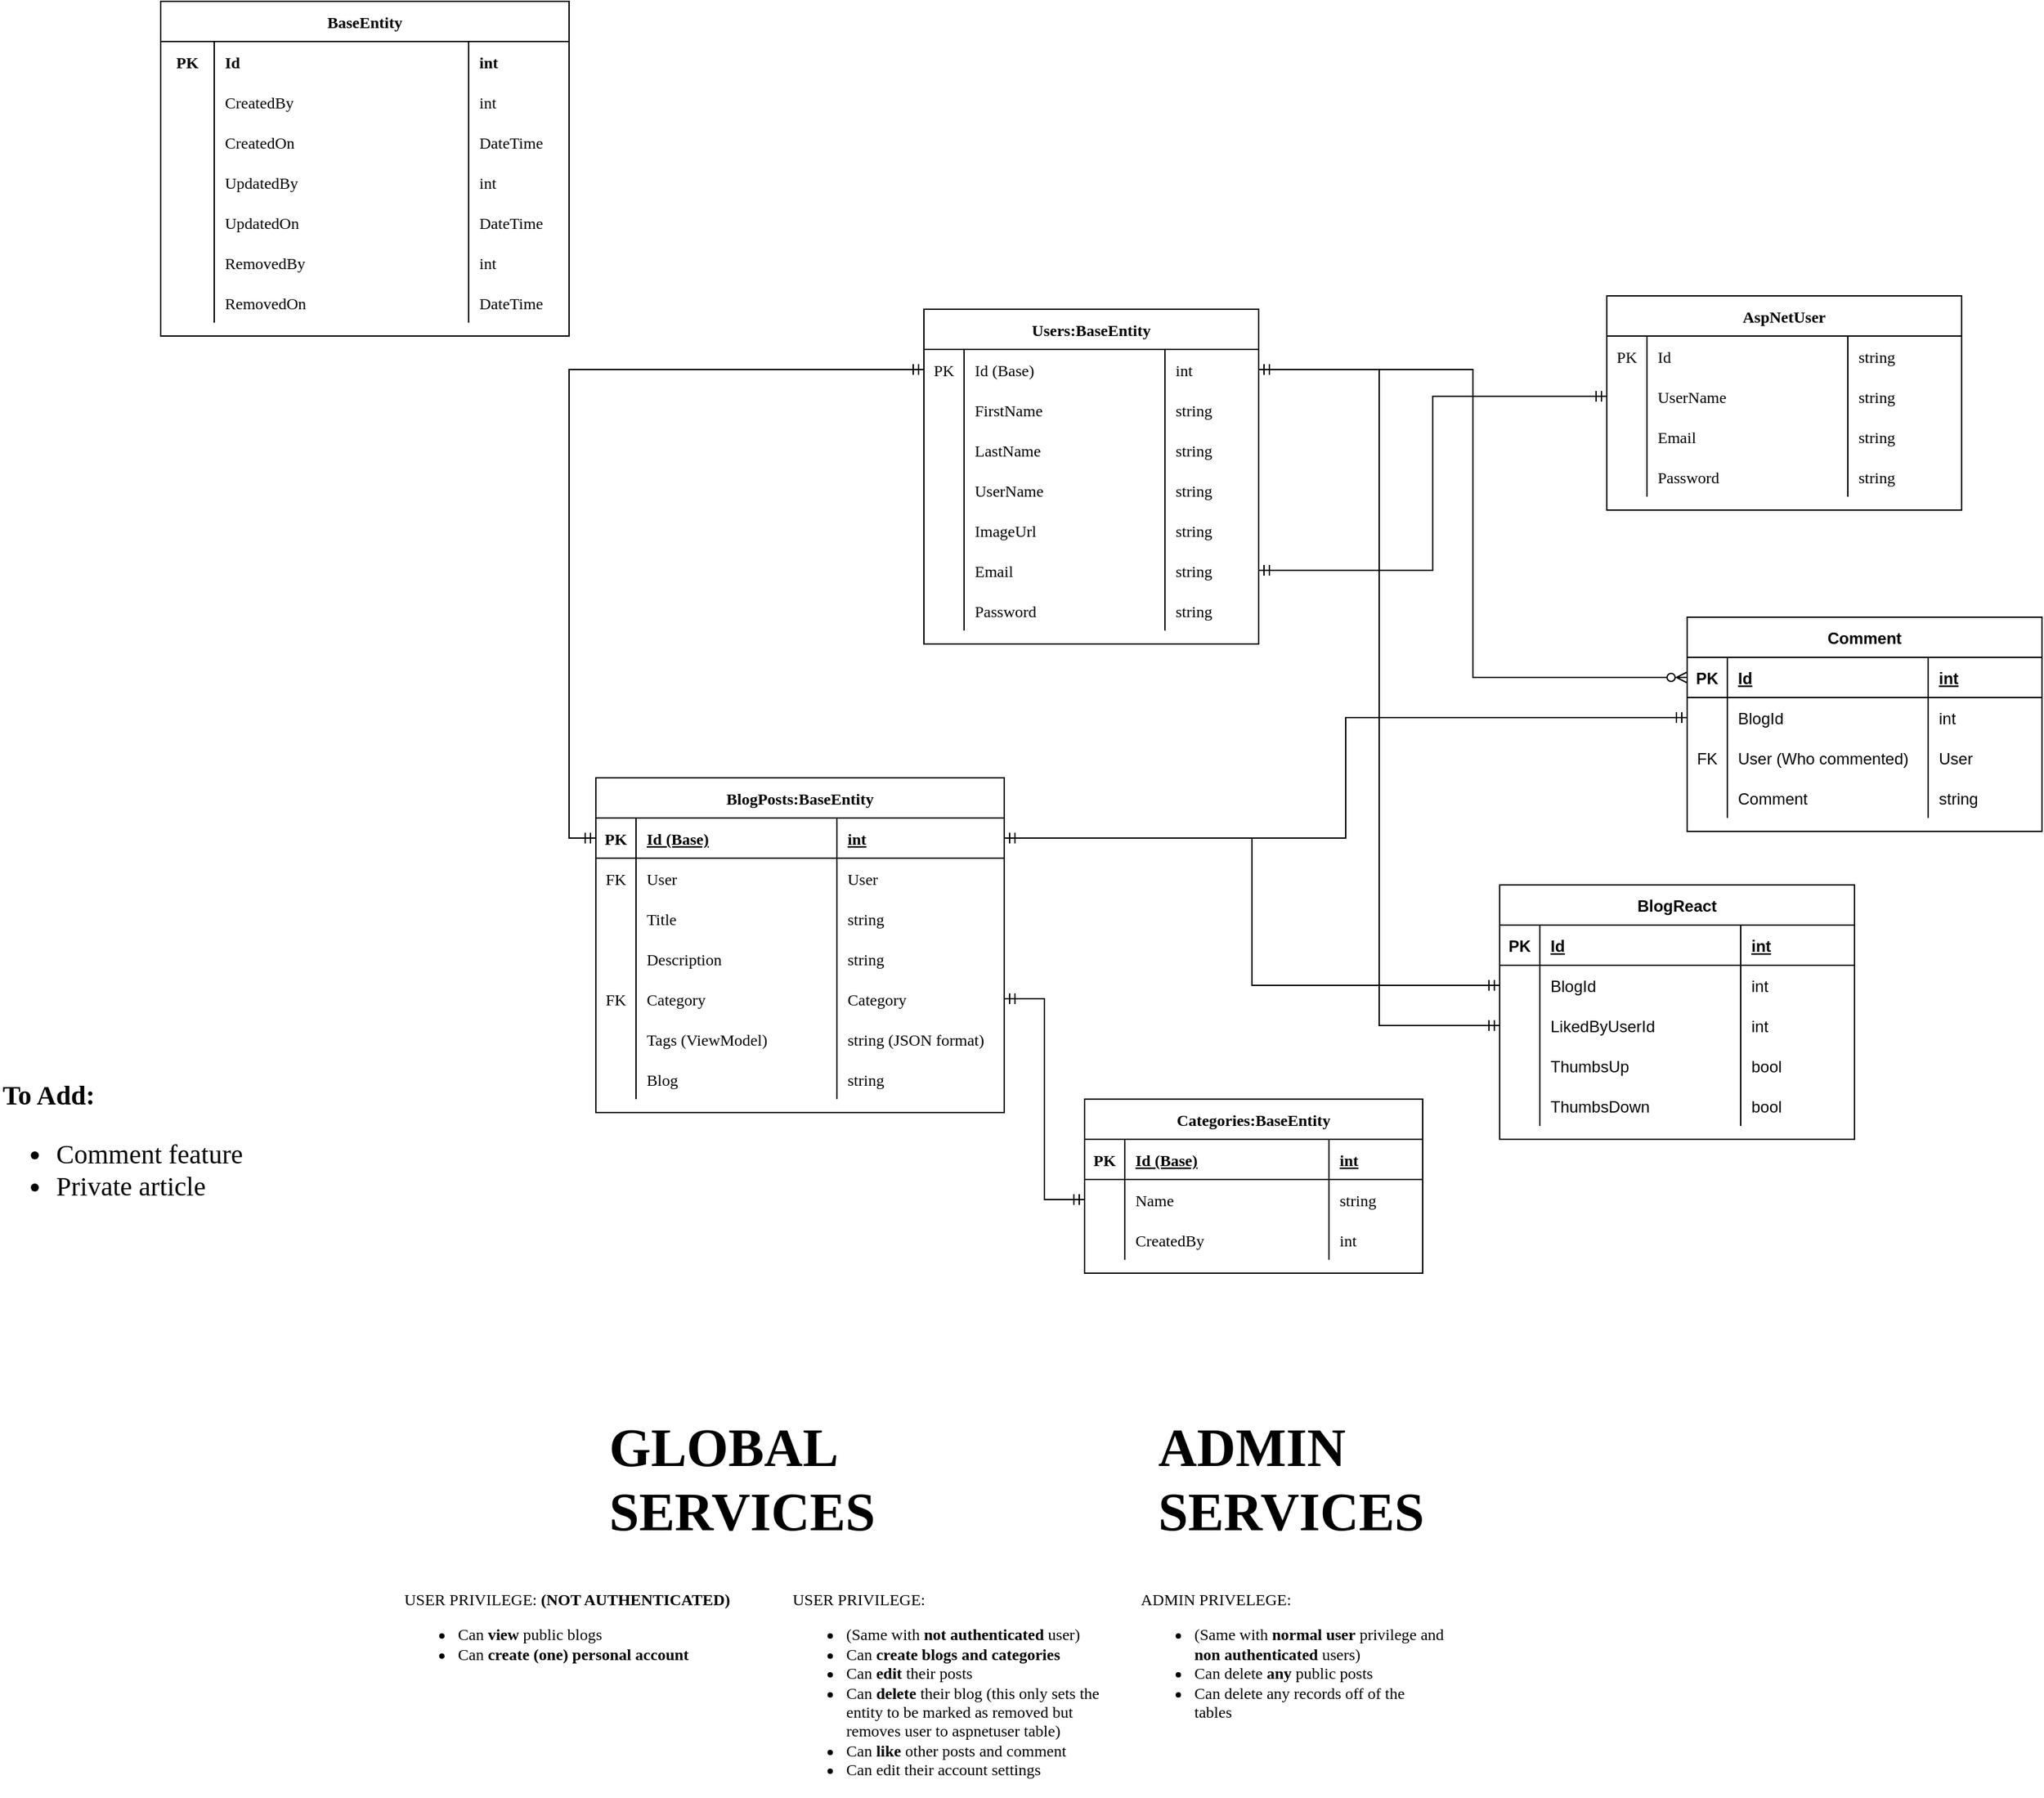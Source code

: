 <mxfile version="20.0.4" type="github">
  <diagram id="rZwCkNjVUARxbwiiMWEz" name="Page-1">
    <mxGraphModel dx="1335" dy="1546" grid="1" gridSize="10" guides="1" tooltips="1" connect="1" arrows="1" fold="1" page="0" pageScale="1" pageWidth="850" pageHeight="1100" math="0" shadow="0">
      <root>
        <mxCell id="0" />
        <mxCell id="1" parent="0" />
        <mxCell id="ridZYwhAapM3hq9KRY01-1" value="BlogPosts:BaseEntity" style="shape=table;startSize=30;container=1;collapsible=1;childLayout=tableLayout;fixedRows=1;rowLines=0;fontStyle=1;align=center;resizeLast=1;fontFamily=Tahoma;" parent="1" vertex="1">
          <mxGeometry x="695" y="-50" width="305" height="250" as="geometry" />
        </mxCell>
        <mxCell id="ridZYwhAapM3hq9KRY01-2" value="" style="shape=tableRow;horizontal=0;startSize=0;swimlaneHead=0;swimlaneBody=0;fillColor=none;collapsible=0;dropTarget=0;points=[[0,0.5],[1,0.5]];portConstraint=eastwest;top=0;left=0;right=0;bottom=1;fontFamily=Tahoma;" parent="ridZYwhAapM3hq9KRY01-1" vertex="1">
          <mxGeometry y="30" width="305" height="30" as="geometry" />
        </mxCell>
        <mxCell id="ridZYwhAapM3hq9KRY01-3" value="PK" style="shape=partialRectangle;connectable=0;fillColor=none;top=0;left=0;bottom=0;right=0;fontStyle=1;overflow=hidden;fontFamily=Tahoma;" parent="ridZYwhAapM3hq9KRY01-2" vertex="1">
          <mxGeometry width="30" height="30" as="geometry">
            <mxRectangle width="30" height="30" as="alternateBounds" />
          </mxGeometry>
        </mxCell>
        <mxCell id="ridZYwhAapM3hq9KRY01-4" value="Id (Base)" style="shape=partialRectangle;connectable=0;fillColor=none;top=0;left=0;bottom=0;right=0;align=left;spacingLeft=6;fontStyle=5;overflow=hidden;fontFamily=Tahoma;" parent="ridZYwhAapM3hq9KRY01-2" vertex="1">
          <mxGeometry x="30" width="150" height="30" as="geometry">
            <mxRectangle width="150" height="30" as="alternateBounds" />
          </mxGeometry>
        </mxCell>
        <mxCell id="ridZYwhAapM3hq9KRY01-27" value="int" style="shape=partialRectangle;connectable=0;fillColor=none;top=0;left=0;bottom=0;right=0;align=left;spacingLeft=6;fontStyle=5;overflow=hidden;fontFamily=Tahoma;" parent="ridZYwhAapM3hq9KRY01-2" vertex="1">
          <mxGeometry x="180" width="125" height="30" as="geometry">
            <mxRectangle width="125" height="30" as="alternateBounds" />
          </mxGeometry>
        </mxCell>
        <mxCell id="eWsemUM-y-DsSTfHlPj5-30" style="shape=tableRow;horizontal=0;startSize=0;swimlaneHead=0;swimlaneBody=0;fillColor=none;collapsible=0;dropTarget=0;points=[[0,0.5],[1,0.5]];portConstraint=eastwest;top=0;left=0;right=0;bottom=0;fontFamily=Tahoma;" parent="ridZYwhAapM3hq9KRY01-1" vertex="1">
          <mxGeometry y="60" width="305" height="30" as="geometry" />
        </mxCell>
        <mxCell id="eWsemUM-y-DsSTfHlPj5-31" value="FK" style="shape=partialRectangle;connectable=0;fillColor=none;top=0;left=0;bottom=0;right=0;editable=1;overflow=hidden;fontFamily=Tahoma;" parent="eWsemUM-y-DsSTfHlPj5-30" vertex="1">
          <mxGeometry width="30" height="30" as="geometry">
            <mxRectangle width="30" height="30" as="alternateBounds" />
          </mxGeometry>
        </mxCell>
        <mxCell id="eWsemUM-y-DsSTfHlPj5-32" value="User" style="shape=partialRectangle;connectable=0;fillColor=none;top=0;left=0;bottom=0;right=0;align=left;spacingLeft=6;overflow=hidden;fontFamily=Tahoma;" parent="eWsemUM-y-DsSTfHlPj5-30" vertex="1">
          <mxGeometry x="30" width="150" height="30" as="geometry">
            <mxRectangle width="150" height="30" as="alternateBounds" />
          </mxGeometry>
        </mxCell>
        <mxCell id="eWsemUM-y-DsSTfHlPj5-33" value="User" style="shape=partialRectangle;connectable=0;fillColor=none;top=0;left=0;bottom=0;right=0;align=left;spacingLeft=6;overflow=hidden;fontFamily=Tahoma;" parent="eWsemUM-y-DsSTfHlPj5-30" vertex="1">
          <mxGeometry x="180" width="125" height="30" as="geometry">
            <mxRectangle width="125" height="30" as="alternateBounds" />
          </mxGeometry>
        </mxCell>
        <mxCell id="ridZYwhAapM3hq9KRY01-5" value="" style="shape=tableRow;horizontal=0;startSize=0;swimlaneHead=0;swimlaneBody=0;fillColor=none;collapsible=0;dropTarget=0;points=[[0,0.5],[1,0.5]];portConstraint=eastwest;top=0;left=0;right=0;bottom=0;fontFamily=Tahoma;" parent="ridZYwhAapM3hq9KRY01-1" vertex="1">
          <mxGeometry y="90" width="305" height="30" as="geometry" />
        </mxCell>
        <mxCell id="ridZYwhAapM3hq9KRY01-6" value="" style="shape=partialRectangle;connectable=0;fillColor=none;top=0;left=0;bottom=0;right=0;editable=1;overflow=hidden;fontFamily=Tahoma;" parent="ridZYwhAapM3hq9KRY01-5" vertex="1">
          <mxGeometry width="30" height="30" as="geometry">
            <mxRectangle width="30" height="30" as="alternateBounds" />
          </mxGeometry>
        </mxCell>
        <mxCell id="ridZYwhAapM3hq9KRY01-7" value="Title" style="shape=partialRectangle;connectable=0;fillColor=none;top=0;left=0;bottom=0;right=0;align=left;spacingLeft=6;overflow=hidden;fontFamily=Tahoma;" parent="ridZYwhAapM3hq9KRY01-5" vertex="1">
          <mxGeometry x="30" width="150" height="30" as="geometry">
            <mxRectangle width="150" height="30" as="alternateBounds" />
          </mxGeometry>
        </mxCell>
        <mxCell id="ridZYwhAapM3hq9KRY01-28" value="string" style="shape=partialRectangle;connectable=0;fillColor=none;top=0;left=0;bottom=0;right=0;align=left;spacingLeft=6;overflow=hidden;fontFamily=Tahoma;" parent="ridZYwhAapM3hq9KRY01-5" vertex="1">
          <mxGeometry x="180" width="125" height="30" as="geometry">
            <mxRectangle width="125" height="30" as="alternateBounds" />
          </mxGeometry>
        </mxCell>
        <mxCell id="AvKfs0yrgIYMPPPJpUeN-42" style="shape=tableRow;horizontal=0;startSize=0;swimlaneHead=0;swimlaneBody=0;fillColor=none;collapsible=0;dropTarget=0;points=[[0,0.5],[1,0.5]];portConstraint=eastwest;top=0;left=0;right=0;bottom=0;fontFamily=Tahoma;" parent="ridZYwhAapM3hq9KRY01-1" vertex="1">
          <mxGeometry y="120" width="305" height="30" as="geometry" />
        </mxCell>
        <mxCell id="AvKfs0yrgIYMPPPJpUeN-43" style="shape=partialRectangle;connectable=0;fillColor=none;top=0;left=0;bottom=0;right=0;editable=1;overflow=hidden;fontFamily=Tahoma;" parent="AvKfs0yrgIYMPPPJpUeN-42" vertex="1">
          <mxGeometry width="30" height="30" as="geometry">
            <mxRectangle width="30" height="30" as="alternateBounds" />
          </mxGeometry>
        </mxCell>
        <mxCell id="AvKfs0yrgIYMPPPJpUeN-44" value="Description" style="shape=partialRectangle;connectable=0;fillColor=none;top=0;left=0;bottom=0;right=0;align=left;spacingLeft=6;overflow=hidden;fontFamily=Tahoma;" parent="AvKfs0yrgIYMPPPJpUeN-42" vertex="1">
          <mxGeometry x="30" width="150" height="30" as="geometry">
            <mxRectangle width="150" height="30" as="alternateBounds" />
          </mxGeometry>
        </mxCell>
        <mxCell id="AvKfs0yrgIYMPPPJpUeN-45" value="string" style="shape=partialRectangle;connectable=0;fillColor=none;top=0;left=0;bottom=0;right=0;align=left;spacingLeft=6;overflow=hidden;fontFamily=Tahoma;" parent="AvKfs0yrgIYMPPPJpUeN-42" vertex="1">
          <mxGeometry x="180" width="125" height="30" as="geometry">
            <mxRectangle width="125" height="30" as="alternateBounds" />
          </mxGeometry>
        </mxCell>
        <mxCell id="ridZYwhAapM3hq9KRY01-8" value="" style="shape=tableRow;horizontal=0;startSize=0;swimlaneHead=0;swimlaneBody=0;fillColor=none;collapsible=0;dropTarget=0;points=[[0,0.5],[1,0.5]];portConstraint=eastwest;top=0;left=0;right=0;bottom=0;fontFamily=Tahoma;" parent="ridZYwhAapM3hq9KRY01-1" vertex="1">
          <mxGeometry y="150" width="305" height="30" as="geometry" />
        </mxCell>
        <mxCell id="ridZYwhAapM3hq9KRY01-9" value="FK" style="shape=partialRectangle;connectable=0;fillColor=none;top=0;left=0;bottom=0;right=0;editable=1;overflow=hidden;fontFamily=Tahoma;" parent="ridZYwhAapM3hq9KRY01-8" vertex="1">
          <mxGeometry width="30" height="30" as="geometry">
            <mxRectangle width="30" height="30" as="alternateBounds" />
          </mxGeometry>
        </mxCell>
        <mxCell id="ridZYwhAapM3hq9KRY01-10" value="Category" style="shape=partialRectangle;connectable=0;fillColor=none;top=0;left=0;bottom=0;right=0;align=left;spacingLeft=6;overflow=hidden;fontFamily=Tahoma;" parent="ridZYwhAapM3hq9KRY01-8" vertex="1">
          <mxGeometry x="30" width="150" height="30" as="geometry">
            <mxRectangle width="150" height="30" as="alternateBounds" />
          </mxGeometry>
        </mxCell>
        <mxCell id="ridZYwhAapM3hq9KRY01-29" value="Category" style="shape=partialRectangle;connectable=0;fillColor=none;top=0;left=0;bottom=0;right=0;align=left;spacingLeft=6;overflow=hidden;fontFamily=Tahoma;" parent="ridZYwhAapM3hq9KRY01-8" vertex="1">
          <mxGeometry x="180" width="125" height="30" as="geometry">
            <mxRectangle width="125" height="30" as="alternateBounds" />
          </mxGeometry>
        </mxCell>
        <mxCell id="ridZYwhAapM3hq9KRY01-11" value="" style="shape=tableRow;horizontal=0;startSize=0;swimlaneHead=0;swimlaneBody=0;fillColor=none;collapsible=0;dropTarget=0;points=[[0,0.5],[1,0.5]];portConstraint=eastwest;top=0;left=0;right=0;bottom=0;fontFamily=Tahoma;" parent="ridZYwhAapM3hq9KRY01-1" vertex="1">
          <mxGeometry y="180" width="305" height="30" as="geometry" />
        </mxCell>
        <mxCell id="ridZYwhAapM3hq9KRY01-12" value="" style="shape=partialRectangle;connectable=0;fillColor=none;top=0;left=0;bottom=0;right=0;editable=1;overflow=hidden;fontFamily=Tahoma;" parent="ridZYwhAapM3hq9KRY01-11" vertex="1">
          <mxGeometry width="30" height="30" as="geometry">
            <mxRectangle width="30" height="30" as="alternateBounds" />
          </mxGeometry>
        </mxCell>
        <mxCell id="ridZYwhAapM3hq9KRY01-13" value="Tags (ViewModel)" style="shape=partialRectangle;connectable=0;fillColor=none;top=0;left=0;bottom=0;right=0;align=left;spacingLeft=6;overflow=hidden;fontFamily=Tahoma;" parent="ridZYwhAapM3hq9KRY01-11" vertex="1">
          <mxGeometry x="30" width="150" height="30" as="geometry">
            <mxRectangle width="150" height="30" as="alternateBounds" />
          </mxGeometry>
        </mxCell>
        <mxCell id="ridZYwhAapM3hq9KRY01-30" value="string (JSON format)" style="shape=partialRectangle;connectable=0;fillColor=none;top=0;left=0;bottom=0;right=0;align=left;spacingLeft=6;overflow=hidden;fontFamily=Tahoma;" parent="ridZYwhAapM3hq9KRY01-11" vertex="1">
          <mxGeometry x="180" width="125" height="30" as="geometry">
            <mxRectangle width="125" height="30" as="alternateBounds" />
          </mxGeometry>
        </mxCell>
        <mxCell id="eWsemUM-y-DsSTfHlPj5-129" style="shape=tableRow;horizontal=0;startSize=0;swimlaneHead=0;swimlaneBody=0;fillColor=none;collapsible=0;dropTarget=0;points=[[0,0.5],[1,0.5]];portConstraint=eastwest;top=0;left=0;right=0;bottom=0;fontFamily=Tahoma;" parent="ridZYwhAapM3hq9KRY01-1" vertex="1">
          <mxGeometry y="210" width="305" height="30" as="geometry" />
        </mxCell>
        <mxCell id="eWsemUM-y-DsSTfHlPj5-130" style="shape=partialRectangle;connectable=0;fillColor=none;top=0;left=0;bottom=0;right=0;editable=1;overflow=hidden;fontFamily=Tahoma;" parent="eWsemUM-y-DsSTfHlPj5-129" vertex="1">
          <mxGeometry width="30" height="30" as="geometry">
            <mxRectangle width="30" height="30" as="alternateBounds" />
          </mxGeometry>
        </mxCell>
        <mxCell id="eWsemUM-y-DsSTfHlPj5-131" value="Blog" style="shape=partialRectangle;connectable=0;fillColor=none;top=0;left=0;bottom=0;right=0;align=left;spacingLeft=6;overflow=hidden;fontFamily=Tahoma;" parent="eWsemUM-y-DsSTfHlPj5-129" vertex="1">
          <mxGeometry x="30" width="150" height="30" as="geometry">
            <mxRectangle width="150" height="30" as="alternateBounds" />
          </mxGeometry>
        </mxCell>
        <mxCell id="eWsemUM-y-DsSTfHlPj5-132" value="string" style="shape=partialRectangle;connectable=0;fillColor=none;top=0;left=0;bottom=0;right=0;align=left;spacingLeft=6;overflow=hidden;fontFamily=Tahoma;" parent="eWsemUM-y-DsSTfHlPj5-129" vertex="1">
          <mxGeometry x="180" width="125" height="30" as="geometry">
            <mxRectangle width="125" height="30" as="alternateBounds" />
          </mxGeometry>
        </mxCell>
        <mxCell id="ridZYwhAapM3hq9KRY01-14" value="Users:BaseEntity" style="shape=table;startSize=30;container=1;collapsible=1;childLayout=tableLayout;fixedRows=1;rowLines=0;fontStyle=1;align=center;resizeLast=1;fontFamily=Tahoma;" parent="1" vertex="1">
          <mxGeometry x="940" y="-400" width="250" height="250" as="geometry" />
        </mxCell>
        <mxCell id="eWsemUM-y-DsSTfHlPj5-27" style="shape=tableRow;horizontal=0;startSize=0;swimlaneHead=0;swimlaneBody=0;fillColor=none;collapsible=0;dropTarget=0;points=[[0,0.5],[1,0.5]];portConstraint=eastwest;top=0;left=0;right=0;bottom=0;fontFamily=Tahoma;" parent="ridZYwhAapM3hq9KRY01-14" vertex="1">
          <mxGeometry y="30" width="250" height="30" as="geometry" />
        </mxCell>
        <mxCell id="eWsemUM-y-DsSTfHlPj5-28" value="PK" style="shape=partialRectangle;connectable=0;fillColor=none;top=0;left=0;bottom=0;right=0;editable=1;overflow=hidden;fontFamily=Tahoma;" parent="eWsemUM-y-DsSTfHlPj5-27" vertex="1">
          <mxGeometry width="30" height="30" as="geometry">
            <mxRectangle width="30" height="30" as="alternateBounds" />
          </mxGeometry>
        </mxCell>
        <mxCell id="eWsemUM-y-DsSTfHlPj5-29" value="Id (Base)" style="shape=partialRectangle;connectable=0;fillColor=none;top=0;left=0;bottom=0;right=0;align=left;spacingLeft=6;overflow=hidden;fontFamily=Tahoma;shadow=0;" parent="eWsemUM-y-DsSTfHlPj5-27" vertex="1">
          <mxGeometry x="30" width="150" height="30" as="geometry">
            <mxRectangle width="150" height="30" as="alternateBounds" />
          </mxGeometry>
        </mxCell>
        <mxCell id="jtkVeyvdoe5RM_UpNA_y-11" value="int" style="shape=partialRectangle;connectable=0;fillColor=none;top=0;left=0;bottom=0;right=0;align=left;spacingLeft=6;overflow=hidden;fontFamily=Tahoma;shadow=0;" parent="eWsemUM-y-DsSTfHlPj5-27" vertex="1">
          <mxGeometry x="180" width="70" height="30" as="geometry">
            <mxRectangle width="70" height="30" as="alternateBounds" />
          </mxGeometry>
        </mxCell>
        <mxCell id="ridZYwhAapM3hq9KRY01-18" value="" style="shape=tableRow;horizontal=0;startSize=0;swimlaneHead=0;swimlaneBody=0;fillColor=none;collapsible=0;dropTarget=0;points=[[0,0.5],[1,0.5]];portConstraint=eastwest;top=0;left=0;right=0;bottom=0;fontFamily=Tahoma;" parent="ridZYwhAapM3hq9KRY01-14" vertex="1">
          <mxGeometry y="60" width="250" height="30" as="geometry" />
        </mxCell>
        <mxCell id="ridZYwhAapM3hq9KRY01-19" value="" style="shape=partialRectangle;connectable=0;fillColor=none;top=0;left=0;bottom=0;right=0;editable=1;overflow=hidden;fontFamily=Tahoma;" parent="ridZYwhAapM3hq9KRY01-18" vertex="1">
          <mxGeometry width="30" height="30" as="geometry">
            <mxRectangle width="30" height="30" as="alternateBounds" />
          </mxGeometry>
        </mxCell>
        <mxCell id="ridZYwhAapM3hq9KRY01-20" value="FirstName" style="shape=partialRectangle;connectable=0;fillColor=none;top=0;left=0;bottom=0;right=0;align=left;spacingLeft=6;overflow=hidden;fontFamily=Tahoma;" parent="ridZYwhAapM3hq9KRY01-18" vertex="1">
          <mxGeometry x="30" width="150" height="30" as="geometry">
            <mxRectangle width="150" height="30" as="alternateBounds" />
          </mxGeometry>
        </mxCell>
        <mxCell id="jtkVeyvdoe5RM_UpNA_y-12" value="string" style="shape=partialRectangle;connectable=0;fillColor=none;top=0;left=0;bottom=0;right=0;align=left;spacingLeft=6;overflow=hidden;fontFamily=Tahoma;" parent="ridZYwhAapM3hq9KRY01-18" vertex="1">
          <mxGeometry x="180" width="70" height="30" as="geometry">
            <mxRectangle width="70" height="30" as="alternateBounds" />
          </mxGeometry>
        </mxCell>
        <mxCell id="ridZYwhAapM3hq9KRY01-21" value="" style="shape=tableRow;horizontal=0;startSize=0;swimlaneHead=0;swimlaneBody=0;fillColor=none;collapsible=0;dropTarget=0;points=[[0,0.5],[1,0.5]];portConstraint=eastwest;top=0;left=0;right=0;bottom=0;fontFamily=Tahoma;" parent="ridZYwhAapM3hq9KRY01-14" vertex="1">
          <mxGeometry y="90" width="250" height="30" as="geometry" />
        </mxCell>
        <mxCell id="ridZYwhAapM3hq9KRY01-22" value="" style="shape=partialRectangle;connectable=0;fillColor=none;top=0;left=0;bottom=0;right=0;editable=1;overflow=hidden;fontFamily=Tahoma;" parent="ridZYwhAapM3hq9KRY01-21" vertex="1">
          <mxGeometry width="30" height="30" as="geometry">
            <mxRectangle width="30" height="30" as="alternateBounds" />
          </mxGeometry>
        </mxCell>
        <mxCell id="ridZYwhAapM3hq9KRY01-23" value="LastName" style="shape=partialRectangle;connectable=0;fillColor=none;top=0;left=0;bottom=0;right=0;align=left;spacingLeft=6;overflow=hidden;fontFamily=Tahoma;" parent="ridZYwhAapM3hq9KRY01-21" vertex="1">
          <mxGeometry x="30" width="150" height="30" as="geometry">
            <mxRectangle width="150" height="30" as="alternateBounds" />
          </mxGeometry>
        </mxCell>
        <mxCell id="jtkVeyvdoe5RM_UpNA_y-13" value="string" style="shape=partialRectangle;connectable=0;fillColor=none;top=0;left=0;bottom=0;right=0;align=left;spacingLeft=6;overflow=hidden;fontFamily=Tahoma;" parent="ridZYwhAapM3hq9KRY01-21" vertex="1">
          <mxGeometry x="180" width="70" height="30" as="geometry">
            <mxRectangle width="70" height="30" as="alternateBounds" />
          </mxGeometry>
        </mxCell>
        <mxCell id="ridZYwhAapM3hq9KRY01-24" value="" style="shape=tableRow;horizontal=0;startSize=0;swimlaneHead=0;swimlaneBody=0;fillColor=none;collapsible=0;dropTarget=0;points=[[0,0.5],[1,0.5]];portConstraint=eastwest;top=0;left=0;right=0;bottom=0;fontFamily=Tahoma;" parent="ridZYwhAapM3hq9KRY01-14" vertex="1">
          <mxGeometry y="120" width="250" height="30" as="geometry" />
        </mxCell>
        <mxCell id="ridZYwhAapM3hq9KRY01-25" value="" style="shape=partialRectangle;connectable=0;fillColor=none;top=0;left=0;bottom=0;right=0;editable=1;overflow=hidden;fontFamily=Tahoma;" parent="ridZYwhAapM3hq9KRY01-24" vertex="1">
          <mxGeometry width="30" height="30" as="geometry">
            <mxRectangle width="30" height="30" as="alternateBounds" />
          </mxGeometry>
        </mxCell>
        <mxCell id="ridZYwhAapM3hq9KRY01-26" value="UserName" style="shape=partialRectangle;connectable=0;fillColor=none;top=0;left=0;bottom=0;right=0;align=left;spacingLeft=6;overflow=hidden;fontFamily=Tahoma;" parent="ridZYwhAapM3hq9KRY01-24" vertex="1">
          <mxGeometry x="30" width="150" height="30" as="geometry">
            <mxRectangle width="150" height="30" as="alternateBounds" />
          </mxGeometry>
        </mxCell>
        <mxCell id="jtkVeyvdoe5RM_UpNA_y-14" value="string" style="shape=partialRectangle;connectable=0;fillColor=none;top=0;left=0;bottom=0;right=0;align=left;spacingLeft=6;overflow=hidden;fontFamily=Tahoma;" parent="ridZYwhAapM3hq9KRY01-24" vertex="1">
          <mxGeometry x="180" width="70" height="30" as="geometry">
            <mxRectangle width="70" height="30" as="alternateBounds" />
          </mxGeometry>
        </mxCell>
        <mxCell id="eWsemUM-y-DsSTfHlPj5-24" style="shape=tableRow;horizontal=0;startSize=0;swimlaneHead=0;swimlaneBody=0;fillColor=none;collapsible=0;dropTarget=0;points=[[0,0.5],[1,0.5]];portConstraint=eastwest;top=0;left=0;right=0;bottom=0;fontFamily=Tahoma;" parent="ridZYwhAapM3hq9KRY01-14" vertex="1">
          <mxGeometry y="150" width="250" height="30" as="geometry" />
        </mxCell>
        <mxCell id="eWsemUM-y-DsSTfHlPj5-25" style="shape=partialRectangle;connectable=0;fillColor=none;top=0;left=0;bottom=0;right=0;editable=1;overflow=hidden;fontFamily=Tahoma;" parent="eWsemUM-y-DsSTfHlPj5-24" vertex="1">
          <mxGeometry width="30" height="30" as="geometry">
            <mxRectangle width="30" height="30" as="alternateBounds" />
          </mxGeometry>
        </mxCell>
        <mxCell id="eWsemUM-y-DsSTfHlPj5-26" value="ImageUrl" style="shape=partialRectangle;connectable=0;fillColor=none;top=0;left=0;bottom=0;right=0;align=left;spacingLeft=6;overflow=hidden;fontFamily=Tahoma;" parent="eWsemUM-y-DsSTfHlPj5-24" vertex="1">
          <mxGeometry x="30" width="150" height="30" as="geometry">
            <mxRectangle width="150" height="30" as="alternateBounds" />
          </mxGeometry>
        </mxCell>
        <mxCell id="jtkVeyvdoe5RM_UpNA_y-15" value="string" style="shape=partialRectangle;connectable=0;fillColor=none;top=0;left=0;bottom=0;right=0;align=left;spacingLeft=6;overflow=hidden;fontFamily=Tahoma;" parent="eWsemUM-y-DsSTfHlPj5-24" vertex="1">
          <mxGeometry x="180" width="70" height="30" as="geometry">
            <mxRectangle width="70" height="30" as="alternateBounds" />
          </mxGeometry>
        </mxCell>
        <mxCell id="ridZYwhAapM3hq9KRY01-48" style="shape=tableRow;horizontal=0;startSize=0;swimlaneHead=0;swimlaneBody=0;fillColor=none;collapsible=0;dropTarget=0;points=[[0,0.5],[1,0.5]];portConstraint=eastwest;top=0;left=0;right=0;bottom=0;fontFamily=Tahoma;" parent="ridZYwhAapM3hq9KRY01-14" vertex="1">
          <mxGeometry y="180" width="250" height="30" as="geometry" />
        </mxCell>
        <mxCell id="ridZYwhAapM3hq9KRY01-49" style="shape=partialRectangle;connectable=0;fillColor=none;top=0;left=0;bottom=0;right=0;editable=1;overflow=hidden;fontFamily=Tahoma;" parent="ridZYwhAapM3hq9KRY01-48" vertex="1">
          <mxGeometry width="30" height="30" as="geometry">
            <mxRectangle width="30" height="30" as="alternateBounds" />
          </mxGeometry>
        </mxCell>
        <mxCell id="ridZYwhAapM3hq9KRY01-50" value="Email" style="shape=partialRectangle;connectable=0;fillColor=none;top=0;left=0;bottom=0;right=0;align=left;spacingLeft=6;overflow=hidden;fontFamily=Tahoma;" parent="ridZYwhAapM3hq9KRY01-48" vertex="1">
          <mxGeometry x="30" width="150" height="30" as="geometry">
            <mxRectangle width="150" height="30" as="alternateBounds" />
          </mxGeometry>
        </mxCell>
        <mxCell id="jtkVeyvdoe5RM_UpNA_y-16" value="string" style="shape=partialRectangle;connectable=0;fillColor=none;top=0;left=0;bottom=0;right=0;align=left;spacingLeft=6;overflow=hidden;fontFamily=Tahoma;" parent="ridZYwhAapM3hq9KRY01-48" vertex="1">
          <mxGeometry x="180" width="70" height="30" as="geometry">
            <mxRectangle width="70" height="30" as="alternateBounds" />
          </mxGeometry>
        </mxCell>
        <mxCell id="ridZYwhAapM3hq9KRY01-45" style="shape=tableRow;horizontal=0;startSize=0;swimlaneHead=0;swimlaneBody=0;fillColor=none;collapsible=0;dropTarget=0;points=[[0,0.5],[1,0.5]];portConstraint=eastwest;top=0;left=0;right=0;bottom=0;fontFamily=Tahoma;" parent="ridZYwhAapM3hq9KRY01-14" vertex="1">
          <mxGeometry y="210" width="250" height="30" as="geometry" />
        </mxCell>
        <mxCell id="ridZYwhAapM3hq9KRY01-46" style="shape=partialRectangle;connectable=0;fillColor=none;top=0;left=0;bottom=0;right=0;editable=1;overflow=hidden;fontFamily=Tahoma;" parent="ridZYwhAapM3hq9KRY01-45" vertex="1">
          <mxGeometry width="30" height="30" as="geometry">
            <mxRectangle width="30" height="30" as="alternateBounds" />
          </mxGeometry>
        </mxCell>
        <mxCell id="ridZYwhAapM3hq9KRY01-47" value="Password" style="shape=partialRectangle;connectable=0;fillColor=none;top=0;left=0;bottom=0;right=0;align=left;spacingLeft=6;overflow=hidden;fontFamily=Tahoma;" parent="ridZYwhAapM3hq9KRY01-45" vertex="1">
          <mxGeometry x="30" width="150" height="30" as="geometry">
            <mxRectangle width="150" height="30" as="alternateBounds" />
          </mxGeometry>
        </mxCell>
        <mxCell id="jtkVeyvdoe5RM_UpNA_y-17" value="string" style="shape=partialRectangle;connectable=0;fillColor=none;top=0;left=0;bottom=0;right=0;align=left;spacingLeft=6;overflow=hidden;fontFamily=Tahoma;" parent="ridZYwhAapM3hq9KRY01-45" vertex="1">
          <mxGeometry x="180" width="70" height="30" as="geometry">
            <mxRectangle width="70" height="30" as="alternateBounds" />
          </mxGeometry>
        </mxCell>
        <mxCell id="ridZYwhAapM3hq9KRY01-31" value="Categories:BaseEntity" style="shape=table;startSize=30;container=1;collapsible=1;childLayout=tableLayout;fixedRows=1;rowLines=0;fontStyle=1;align=center;resizeLast=1;fontFamily=Tahoma;" parent="1" vertex="1">
          <mxGeometry x="1060" y="190" width="252.5" height="130" as="geometry" />
        </mxCell>
        <mxCell id="ridZYwhAapM3hq9KRY01-32" value="" style="shape=tableRow;horizontal=0;startSize=0;swimlaneHead=0;swimlaneBody=0;fillColor=none;collapsible=0;dropTarget=0;points=[[0,0.5],[1,0.5]];portConstraint=eastwest;top=0;left=0;right=0;bottom=1;fontFamily=Tahoma;" parent="ridZYwhAapM3hq9KRY01-31" vertex="1">
          <mxGeometry y="30" width="252.5" height="30" as="geometry" />
        </mxCell>
        <mxCell id="ridZYwhAapM3hq9KRY01-33" value="PK" style="shape=partialRectangle;connectable=0;fillColor=none;top=0;left=0;bottom=0;right=0;fontStyle=1;overflow=hidden;fontFamily=Tahoma;" parent="ridZYwhAapM3hq9KRY01-32" vertex="1">
          <mxGeometry width="30" height="30" as="geometry">
            <mxRectangle width="30" height="30" as="alternateBounds" />
          </mxGeometry>
        </mxCell>
        <mxCell id="ridZYwhAapM3hq9KRY01-34" value="Id (Base)" style="shape=partialRectangle;connectable=0;fillColor=none;top=0;left=0;bottom=0;right=0;align=left;spacingLeft=6;fontStyle=5;overflow=hidden;fontFamily=Tahoma;" parent="ridZYwhAapM3hq9KRY01-32" vertex="1">
          <mxGeometry x="30" width="152.5" height="30" as="geometry">
            <mxRectangle width="152.5" height="30" as="alternateBounds" />
          </mxGeometry>
        </mxCell>
        <mxCell id="jtkVeyvdoe5RM_UpNA_y-7" value="int" style="shape=partialRectangle;connectable=0;fillColor=none;top=0;left=0;bottom=0;right=0;align=left;spacingLeft=6;fontStyle=5;overflow=hidden;fontFamily=Tahoma;" parent="ridZYwhAapM3hq9KRY01-32" vertex="1">
          <mxGeometry x="182.5" width="70" height="30" as="geometry">
            <mxRectangle width="70" height="30" as="alternateBounds" />
          </mxGeometry>
        </mxCell>
        <mxCell id="ridZYwhAapM3hq9KRY01-35" value="" style="shape=tableRow;horizontal=0;startSize=0;swimlaneHead=0;swimlaneBody=0;fillColor=none;collapsible=0;dropTarget=0;points=[[0,0.5],[1,0.5]];portConstraint=eastwest;top=0;left=0;right=0;bottom=0;fontFamily=Tahoma;" parent="ridZYwhAapM3hq9KRY01-31" vertex="1">
          <mxGeometry y="60" width="252.5" height="30" as="geometry" />
        </mxCell>
        <mxCell id="ridZYwhAapM3hq9KRY01-36" value="" style="shape=partialRectangle;connectable=0;fillColor=none;top=0;left=0;bottom=0;right=0;editable=1;overflow=hidden;fontFamily=Tahoma;" parent="ridZYwhAapM3hq9KRY01-35" vertex="1">
          <mxGeometry width="30" height="30" as="geometry">
            <mxRectangle width="30" height="30" as="alternateBounds" />
          </mxGeometry>
        </mxCell>
        <mxCell id="ridZYwhAapM3hq9KRY01-37" value="Name" style="shape=partialRectangle;connectable=0;fillColor=none;top=0;left=0;bottom=0;right=0;align=left;spacingLeft=6;overflow=hidden;fontFamily=Tahoma;" parent="ridZYwhAapM3hq9KRY01-35" vertex="1">
          <mxGeometry x="30" width="152.5" height="30" as="geometry">
            <mxRectangle width="152.5" height="30" as="alternateBounds" />
          </mxGeometry>
        </mxCell>
        <mxCell id="jtkVeyvdoe5RM_UpNA_y-8" value="string" style="shape=partialRectangle;connectable=0;fillColor=none;top=0;left=0;bottom=0;right=0;align=left;spacingLeft=6;overflow=hidden;fontFamily=Tahoma;" parent="ridZYwhAapM3hq9KRY01-35" vertex="1">
          <mxGeometry x="182.5" width="70" height="30" as="geometry">
            <mxRectangle width="70" height="30" as="alternateBounds" />
          </mxGeometry>
        </mxCell>
        <mxCell id="jtkVeyvdoe5RM_UpNA_y-4" style="shape=tableRow;horizontal=0;startSize=0;swimlaneHead=0;swimlaneBody=0;fillColor=none;collapsible=0;dropTarget=0;points=[[0,0.5],[1,0.5]];portConstraint=eastwest;top=0;left=0;right=0;bottom=0;fontFamily=Tahoma;" parent="ridZYwhAapM3hq9KRY01-31" vertex="1">
          <mxGeometry y="90" width="252.5" height="30" as="geometry" />
        </mxCell>
        <mxCell id="jtkVeyvdoe5RM_UpNA_y-5" style="shape=partialRectangle;connectable=0;fillColor=none;top=0;left=0;bottom=0;right=0;editable=1;overflow=hidden;fontFamily=Tahoma;" parent="jtkVeyvdoe5RM_UpNA_y-4" vertex="1">
          <mxGeometry width="30" height="30" as="geometry">
            <mxRectangle width="30" height="30" as="alternateBounds" />
          </mxGeometry>
        </mxCell>
        <mxCell id="jtkVeyvdoe5RM_UpNA_y-6" value="CreatedBy" style="shape=partialRectangle;connectable=0;fillColor=none;top=0;left=0;bottom=0;right=0;align=left;spacingLeft=6;overflow=hidden;fontFamily=Tahoma;" parent="jtkVeyvdoe5RM_UpNA_y-4" vertex="1">
          <mxGeometry x="30" width="152.5" height="30" as="geometry">
            <mxRectangle width="152.5" height="30" as="alternateBounds" />
          </mxGeometry>
        </mxCell>
        <mxCell id="jtkVeyvdoe5RM_UpNA_y-9" value="int" style="shape=partialRectangle;connectable=0;fillColor=none;top=0;left=0;bottom=0;right=0;align=left;spacingLeft=6;overflow=hidden;fontFamily=Tahoma;" parent="jtkVeyvdoe5RM_UpNA_y-4" vertex="1">
          <mxGeometry x="182.5" width="70" height="30" as="geometry">
            <mxRectangle width="70" height="30" as="alternateBounds" />
          </mxGeometry>
        </mxCell>
        <mxCell id="ridZYwhAapM3hq9KRY01-67" value="BaseEntity" style="shape=table;startSize=30;container=1;collapsible=1;childLayout=tableLayout;fixedRows=1;rowLines=0;fontStyle=1;align=center;resizeLast=1;fontFamily=Tahoma;" parent="1" vertex="1">
          <mxGeometry x="370" y="-630" width="305" height="250" as="geometry" />
        </mxCell>
        <mxCell id="ridZYwhAapM3hq9KRY01-83" style="shape=tableRow;horizontal=0;startSize=0;swimlaneHead=0;swimlaneBody=0;fillColor=none;collapsible=0;dropTarget=0;points=[[0,0.5],[1,0.5]];portConstraint=eastwest;top=0;left=0;right=0;bottom=0;fontFamily=Tahoma;" parent="ridZYwhAapM3hq9KRY01-67" vertex="1">
          <mxGeometry y="30" width="305" height="30" as="geometry" />
        </mxCell>
        <mxCell id="ridZYwhAapM3hq9KRY01-84" value="PK" style="shape=partialRectangle;connectable=0;fillColor=none;top=0;left=0;bottom=0;right=0;editable=1;overflow=hidden;labelBorderColor=none;shadow=0;fontStyle=1;fontFamily=Tahoma;" parent="ridZYwhAapM3hq9KRY01-83" vertex="1">
          <mxGeometry width="40" height="30" as="geometry">
            <mxRectangle width="40" height="30" as="alternateBounds" />
          </mxGeometry>
        </mxCell>
        <mxCell id="ridZYwhAapM3hq9KRY01-85" value="Id" style="shape=partialRectangle;connectable=0;fillColor=none;top=0;left=0;bottom=0;right=0;align=left;spacingLeft=6;overflow=hidden;labelBorderColor=none;shadow=0;fontStyle=1;fontFamily=Tahoma;" parent="ridZYwhAapM3hq9KRY01-83" vertex="1">
          <mxGeometry x="40" width="190" height="30" as="geometry">
            <mxRectangle width="190" height="30" as="alternateBounds" />
          </mxGeometry>
        </mxCell>
        <mxCell id="ridZYwhAapM3hq9KRY01-86" value="int" style="shape=partialRectangle;connectable=0;fillColor=none;top=0;left=0;bottom=0;right=0;align=left;spacingLeft=6;overflow=hidden;labelBorderColor=none;shadow=0;fontStyle=1;fontFamily=Tahoma;" parent="ridZYwhAapM3hq9KRY01-83" vertex="1">
          <mxGeometry x="230" width="75" height="30" as="geometry">
            <mxRectangle width="75" height="30" as="alternateBounds" />
          </mxGeometry>
        </mxCell>
        <mxCell id="ridZYwhAapM3hq9KRY01-68" value="" style="shape=tableRow;horizontal=0;startSize=0;swimlaneHead=0;swimlaneBody=0;fillColor=none;collapsible=0;dropTarget=0;points=[[0,0.5],[1,0.5]];portConstraint=eastwest;top=0;left=0;right=0;bottom=0;fontFamily=Tahoma;" parent="ridZYwhAapM3hq9KRY01-67" vertex="1">
          <mxGeometry y="60" width="305" height="30" as="geometry" />
        </mxCell>
        <mxCell id="ridZYwhAapM3hq9KRY01-69" value="" style="shape=partialRectangle;connectable=0;fillColor=none;top=0;left=0;bottom=0;right=0;editable=1;overflow=hidden;fontFamily=Tahoma;" parent="ridZYwhAapM3hq9KRY01-68" vertex="1">
          <mxGeometry width="40" height="30" as="geometry">
            <mxRectangle width="40" height="30" as="alternateBounds" />
          </mxGeometry>
        </mxCell>
        <mxCell id="ridZYwhAapM3hq9KRY01-70" value="CreatedBy" style="shape=partialRectangle;connectable=0;fillColor=none;top=0;left=0;bottom=0;right=0;align=left;spacingLeft=6;overflow=hidden;fontFamily=Tahoma;" parent="ridZYwhAapM3hq9KRY01-68" vertex="1">
          <mxGeometry x="40" width="190" height="30" as="geometry">
            <mxRectangle width="190" height="30" as="alternateBounds" />
          </mxGeometry>
        </mxCell>
        <mxCell id="ridZYwhAapM3hq9KRY01-87" value="int" style="shape=partialRectangle;connectable=0;fillColor=none;top=0;left=0;bottom=0;right=0;align=left;spacingLeft=6;overflow=hidden;fontFamily=Tahoma;" parent="ridZYwhAapM3hq9KRY01-68" vertex="1">
          <mxGeometry x="230" width="75" height="30" as="geometry">
            <mxRectangle width="75" height="30" as="alternateBounds" />
          </mxGeometry>
        </mxCell>
        <mxCell id="ridZYwhAapM3hq9KRY01-71" value="" style="shape=tableRow;horizontal=0;startSize=0;swimlaneHead=0;swimlaneBody=0;fillColor=none;collapsible=0;dropTarget=0;points=[[0,0.5],[1,0.5]];portConstraint=eastwest;top=0;left=0;right=0;bottom=0;fontFamily=Tahoma;" parent="ridZYwhAapM3hq9KRY01-67" vertex="1">
          <mxGeometry y="90" width="305" height="30" as="geometry" />
        </mxCell>
        <mxCell id="ridZYwhAapM3hq9KRY01-72" value="" style="shape=partialRectangle;connectable=0;fillColor=none;top=0;left=0;bottom=0;right=0;editable=1;overflow=hidden;fontFamily=Tahoma;" parent="ridZYwhAapM3hq9KRY01-71" vertex="1">
          <mxGeometry width="40" height="30" as="geometry">
            <mxRectangle width="40" height="30" as="alternateBounds" />
          </mxGeometry>
        </mxCell>
        <mxCell id="ridZYwhAapM3hq9KRY01-73" value="CreatedOn" style="shape=partialRectangle;connectable=0;fillColor=none;top=0;left=0;bottom=0;right=0;align=left;spacingLeft=6;overflow=hidden;fontFamily=Tahoma;" parent="ridZYwhAapM3hq9KRY01-71" vertex="1">
          <mxGeometry x="40" width="190" height="30" as="geometry">
            <mxRectangle width="190" height="30" as="alternateBounds" />
          </mxGeometry>
        </mxCell>
        <mxCell id="ridZYwhAapM3hq9KRY01-88" value="DateTime" style="shape=partialRectangle;connectable=0;fillColor=none;top=0;left=0;bottom=0;right=0;align=left;spacingLeft=6;overflow=hidden;fontFamily=Tahoma;" parent="ridZYwhAapM3hq9KRY01-71" vertex="1">
          <mxGeometry x="230" width="75" height="30" as="geometry">
            <mxRectangle width="75" height="30" as="alternateBounds" />
          </mxGeometry>
        </mxCell>
        <mxCell id="ridZYwhAapM3hq9KRY01-101" style="shape=tableRow;horizontal=0;startSize=0;swimlaneHead=0;swimlaneBody=0;fillColor=none;collapsible=0;dropTarget=0;points=[[0,0.5],[1,0.5]];portConstraint=eastwest;top=0;left=0;right=0;bottom=0;fontFamily=Tahoma;" parent="ridZYwhAapM3hq9KRY01-67" vertex="1">
          <mxGeometry y="120" width="305" height="30" as="geometry" />
        </mxCell>
        <mxCell id="ridZYwhAapM3hq9KRY01-102" style="shape=partialRectangle;connectable=0;fillColor=none;top=0;left=0;bottom=0;right=0;editable=1;overflow=hidden;fontFamily=Tahoma;" parent="ridZYwhAapM3hq9KRY01-101" vertex="1">
          <mxGeometry width="40" height="30" as="geometry">
            <mxRectangle width="40" height="30" as="alternateBounds" />
          </mxGeometry>
        </mxCell>
        <mxCell id="ridZYwhAapM3hq9KRY01-103" value="UpdatedBy" style="shape=partialRectangle;connectable=0;fillColor=none;top=0;left=0;bottom=0;right=0;align=left;spacingLeft=6;overflow=hidden;fontFamily=Tahoma;" parent="ridZYwhAapM3hq9KRY01-101" vertex="1">
          <mxGeometry x="40" width="190" height="30" as="geometry">
            <mxRectangle width="190" height="30" as="alternateBounds" />
          </mxGeometry>
        </mxCell>
        <mxCell id="ridZYwhAapM3hq9KRY01-104" value="int" style="shape=partialRectangle;connectable=0;fillColor=none;top=0;left=0;bottom=0;right=0;align=left;spacingLeft=6;overflow=hidden;fontFamily=Tahoma;" parent="ridZYwhAapM3hq9KRY01-101" vertex="1">
          <mxGeometry x="230" width="75" height="30" as="geometry">
            <mxRectangle width="75" height="30" as="alternateBounds" />
          </mxGeometry>
        </mxCell>
        <mxCell id="ridZYwhAapM3hq9KRY01-97" style="shape=tableRow;horizontal=0;startSize=0;swimlaneHead=0;swimlaneBody=0;fillColor=none;collapsible=0;dropTarget=0;points=[[0,0.5],[1,0.5]];portConstraint=eastwest;top=0;left=0;right=0;bottom=0;fontFamily=Tahoma;" parent="ridZYwhAapM3hq9KRY01-67" vertex="1">
          <mxGeometry y="150" width="305" height="30" as="geometry" />
        </mxCell>
        <mxCell id="ridZYwhAapM3hq9KRY01-98" style="shape=partialRectangle;connectable=0;fillColor=none;top=0;left=0;bottom=0;right=0;editable=1;overflow=hidden;fontFamily=Tahoma;" parent="ridZYwhAapM3hq9KRY01-97" vertex="1">
          <mxGeometry width="40" height="30" as="geometry">
            <mxRectangle width="40" height="30" as="alternateBounds" />
          </mxGeometry>
        </mxCell>
        <mxCell id="ridZYwhAapM3hq9KRY01-99" value="UpdatedOn" style="shape=partialRectangle;connectable=0;fillColor=none;top=0;left=0;bottom=0;right=0;align=left;spacingLeft=6;overflow=hidden;fontFamily=Tahoma;" parent="ridZYwhAapM3hq9KRY01-97" vertex="1">
          <mxGeometry x="40" width="190" height="30" as="geometry">
            <mxRectangle width="190" height="30" as="alternateBounds" />
          </mxGeometry>
        </mxCell>
        <mxCell id="ridZYwhAapM3hq9KRY01-100" value="DateTime" style="shape=partialRectangle;connectable=0;fillColor=none;top=0;left=0;bottom=0;right=0;align=left;spacingLeft=6;overflow=hidden;fontFamily=Tahoma;" parent="ridZYwhAapM3hq9KRY01-97" vertex="1">
          <mxGeometry x="230" width="75" height="30" as="geometry">
            <mxRectangle width="75" height="30" as="alternateBounds" />
          </mxGeometry>
        </mxCell>
        <mxCell id="ridZYwhAapM3hq9KRY01-93" style="shape=tableRow;horizontal=0;startSize=0;swimlaneHead=0;swimlaneBody=0;fillColor=none;collapsible=0;dropTarget=0;points=[[0,0.5],[1,0.5]];portConstraint=eastwest;top=0;left=0;right=0;bottom=0;fontFamily=Tahoma;" parent="ridZYwhAapM3hq9KRY01-67" vertex="1">
          <mxGeometry y="180" width="305" height="30" as="geometry" />
        </mxCell>
        <mxCell id="ridZYwhAapM3hq9KRY01-94" style="shape=partialRectangle;connectable=0;fillColor=none;top=0;left=0;bottom=0;right=0;editable=1;overflow=hidden;fontFamily=Tahoma;" parent="ridZYwhAapM3hq9KRY01-93" vertex="1">
          <mxGeometry width="40" height="30" as="geometry">
            <mxRectangle width="40" height="30" as="alternateBounds" />
          </mxGeometry>
        </mxCell>
        <mxCell id="ridZYwhAapM3hq9KRY01-95" value="RemovedBy" style="shape=partialRectangle;connectable=0;fillColor=none;top=0;left=0;bottom=0;right=0;align=left;spacingLeft=6;overflow=hidden;fontFamily=Tahoma;" parent="ridZYwhAapM3hq9KRY01-93" vertex="1">
          <mxGeometry x="40" width="190" height="30" as="geometry">
            <mxRectangle width="190" height="30" as="alternateBounds" />
          </mxGeometry>
        </mxCell>
        <mxCell id="ridZYwhAapM3hq9KRY01-96" value="int" style="shape=partialRectangle;connectable=0;fillColor=none;top=0;left=0;bottom=0;right=0;align=left;spacingLeft=6;overflow=hidden;fontFamily=Tahoma;" parent="ridZYwhAapM3hq9KRY01-93" vertex="1">
          <mxGeometry x="230" width="75" height="30" as="geometry">
            <mxRectangle width="75" height="30" as="alternateBounds" />
          </mxGeometry>
        </mxCell>
        <mxCell id="ridZYwhAapM3hq9KRY01-89" style="shape=tableRow;horizontal=0;startSize=0;swimlaneHead=0;swimlaneBody=0;fillColor=none;collapsible=0;dropTarget=0;points=[[0,0.5],[1,0.5]];portConstraint=eastwest;top=0;left=0;right=0;bottom=0;fontFamily=Tahoma;" parent="ridZYwhAapM3hq9KRY01-67" vertex="1">
          <mxGeometry y="210" width="305" height="30" as="geometry" />
        </mxCell>
        <mxCell id="ridZYwhAapM3hq9KRY01-90" style="shape=partialRectangle;connectable=0;fillColor=none;top=0;left=0;bottom=0;right=0;editable=1;overflow=hidden;fontFamily=Tahoma;" parent="ridZYwhAapM3hq9KRY01-89" vertex="1">
          <mxGeometry width="40" height="30" as="geometry">
            <mxRectangle width="40" height="30" as="alternateBounds" />
          </mxGeometry>
        </mxCell>
        <mxCell id="ridZYwhAapM3hq9KRY01-91" value="RemovedOn" style="shape=partialRectangle;connectable=0;fillColor=none;top=0;left=0;bottom=0;right=0;align=left;spacingLeft=6;overflow=hidden;fontFamily=Tahoma;" parent="ridZYwhAapM3hq9KRY01-89" vertex="1">
          <mxGeometry x="40" width="190" height="30" as="geometry">
            <mxRectangle width="190" height="30" as="alternateBounds" />
          </mxGeometry>
        </mxCell>
        <mxCell id="ridZYwhAapM3hq9KRY01-92" value="DateTime" style="shape=partialRectangle;connectable=0;fillColor=none;top=0;left=0;bottom=0;right=0;align=left;spacingLeft=6;overflow=hidden;fontFamily=Tahoma;" parent="ridZYwhAapM3hq9KRY01-89" vertex="1">
          <mxGeometry x="230" width="75" height="30" as="geometry">
            <mxRectangle width="75" height="30" as="alternateBounds" />
          </mxGeometry>
        </mxCell>
        <mxCell id="eWsemUM-y-DsSTfHlPj5-2" value="USER PRIVILEGE:&lt;br&gt;&lt;ul&gt;&lt;li&gt;(Same with &lt;b&gt;not authenticated&lt;/b&gt; user)&lt;/li&gt;&lt;li&gt;Can &lt;b&gt;create blogs and categories&lt;/b&gt;&lt;/li&gt;&lt;li&gt;Can &lt;b&gt;edit &lt;/b&gt;their posts&lt;/li&gt;&lt;li&gt;Can &lt;b&gt;delete &lt;/b&gt;their blog (this only sets the entity to be marked as removed but removes user to aspnetuser table)&lt;/li&gt;&lt;li&gt;Can &lt;b&gt;like &lt;/b&gt;other posts and comment&lt;/li&gt;&lt;li&gt;Can edit their account settings&lt;/li&gt;&lt;/ul&gt;" style="text;html=1;strokeColor=none;fillColor=none;align=left;verticalAlign=top;whiteSpace=wrap;rounded=0;fontFamily=Tahoma;" parent="1" vertex="1">
          <mxGeometry x="840" y="550" width="240" height="100" as="geometry" />
        </mxCell>
        <mxCell id="eWsemUM-y-DsSTfHlPj5-3" value="USER PRIVILEGE:&lt;b&gt; (NOT AUTHENTICATED)&lt;/b&gt;&lt;br&gt;&lt;ul&gt;&lt;li&gt;Can &lt;b&gt;view &lt;/b&gt;public blogs&lt;/li&gt;&lt;li&gt;Can &lt;b&gt;create (one) personal account&lt;/b&gt;&lt;/li&gt;&lt;/ul&gt;" style="text;html=1;strokeColor=none;fillColor=none;align=left;verticalAlign=top;whiteSpace=wrap;rounded=0;fontFamily=Tahoma;" parent="1" vertex="1">
          <mxGeometry x="550" y="550" width="270" height="100" as="geometry" />
        </mxCell>
        <mxCell id="eWsemUM-y-DsSTfHlPj5-4" value="ADMIN PRIVELEGE:&lt;br&gt;&lt;ul&gt;&lt;li&gt;(Same with &lt;b&gt;normal user&lt;/b&gt; privilege and &lt;b&gt;non authenticated&lt;/b&gt; users)&lt;/li&gt;&lt;li&gt;Can delete &lt;b&gt;any&lt;/b&gt; public posts&lt;/li&gt;&lt;li&gt;Can delete any records off of the tables&lt;/li&gt;&lt;/ul&gt;" style="text;html=1;strokeColor=none;fillColor=none;align=left;verticalAlign=top;whiteSpace=wrap;rounded=0;fontFamily=Tahoma;" parent="1" vertex="1">
          <mxGeometry x="1100" y="550" width="230" height="100" as="geometry" />
        </mxCell>
        <mxCell id="eWsemUM-y-DsSTfHlPj5-35" value="&lt;b style=&quot;font-size: 20px;&quot;&gt;To Add:&lt;/b&gt;&lt;br style=&quot;font-size: 20px;&quot;&gt;&lt;ul style=&quot;font-size: 20px;&quot;&gt;&lt;li style=&quot;font-size: 20px;&quot;&gt;Comment feature&lt;/li&gt;&lt;li style=&quot;font-size: 20px;&quot;&gt;Private article&lt;/li&gt;&lt;/ul&gt;" style="text;html=1;strokeColor=none;fillColor=none;align=left;verticalAlign=middle;whiteSpace=wrap;rounded=0;fontSize=20;fontFamily=Tahoma;" parent="1" vertex="1">
          <mxGeometry x="250" y="180" width="270" height="100" as="geometry" />
        </mxCell>
        <mxCell id="eWsemUM-y-DsSTfHlPj5-133" value="&lt;h1&gt;&lt;font style=&quot;font-size: 40px;&quot;&gt;GLOBAL SERVICES&lt;/font&gt;&lt;/h1&gt;" style="text;html=1;strokeColor=none;fillColor=none;spacing=5;spacingTop=-20;whiteSpace=wrap;overflow=hidden;rounded=0;fontSize=20;fontFamily=Tahoma;" parent="1" vertex="1">
          <mxGeometry x="700" y="410" width="217.91" height="130" as="geometry" />
        </mxCell>
        <mxCell id="eWsemUM-y-DsSTfHlPj5-134" value="&lt;h1&gt;&lt;font style=&quot;font-size: 40px;&quot;&gt;ADMIN SERVICES&lt;/font&gt;&lt;/h1&gt;" style="text;html=1;strokeColor=none;fillColor=none;spacing=5;spacingTop=-20;whiteSpace=wrap;overflow=hidden;rounded=0;fontSize=20;fontFamily=Tahoma;" parent="1" vertex="1">
          <mxGeometry x="1110" y="410" width="210" height="130" as="geometry" />
        </mxCell>
        <mxCell id="AvKfs0yrgIYMPPPJpUeN-1" value="AspNetUser" style="shape=table;startSize=30;container=1;collapsible=1;childLayout=tableLayout;fixedRows=1;rowLines=0;fontStyle=1;align=center;resizeLast=1;fontFamily=Tahoma;" parent="1" vertex="1">
          <mxGeometry x="1450" y="-410" width="265" height="160" as="geometry" />
        </mxCell>
        <mxCell id="AvKfs0yrgIYMPPPJpUeN-2" style="shape=tableRow;horizontal=0;startSize=0;swimlaneHead=0;swimlaneBody=0;fillColor=none;collapsible=0;dropTarget=0;points=[[0,0.5],[1,0.5]];portConstraint=eastwest;top=0;left=0;right=0;bottom=0;fontFamily=Tahoma;" parent="AvKfs0yrgIYMPPPJpUeN-1" vertex="1">
          <mxGeometry y="30" width="265" height="30" as="geometry" />
        </mxCell>
        <mxCell id="AvKfs0yrgIYMPPPJpUeN-3" value="PK" style="shape=partialRectangle;connectable=0;fillColor=none;top=0;left=0;bottom=0;right=0;editable=1;overflow=hidden;fontFamily=Tahoma;" parent="AvKfs0yrgIYMPPPJpUeN-2" vertex="1">
          <mxGeometry width="30" height="30" as="geometry">
            <mxRectangle width="30" height="30" as="alternateBounds" />
          </mxGeometry>
        </mxCell>
        <mxCell id="AvKfs0yrgIYMPPPJpUeN-4" value="Id" style="shape=partialRectangle;connectable=0;fillColor=none;top=0;left=0;bottom=0;right=0;align=left;spacingLeft=6;overflow=hidden;fontFamily=Tahoma;" parent="AvKfs0yrgIYMPPPJpUeN-2" vertex="1">
          <mxGeometry x="30" width="150" height="30" as="geometry">
            <mxRectangle width="150" height="30" as="alternateBounds" />
          </mxGeometry>
        </mxCell>
        <mxCell id="AvKfs0yrgIYMPPPJpUeN-23" value="string" style="shape=partialRectangle;connectable=0;fillColor=none;top=0;left=0;bottom=0;right=0;align=left;spacingLeft=6;overflow=hidden;fontFamily=Tahoma;" parent="AvKfs0yrgIYMPPPJpUeN-2" vertex="1">
          <mxGeometry x="180" width="85" height="30" as="geometry">
            <mxRectangle width="85" height="30" as="alternateBounds" />
          </mxGeometry>
        </mxCell>
        <mxCell id="AvKfs0yrgIYMPPPJpUeN-11" value="" style="shape=tableRow;horizontal=0;startSize=0;swimlaneHead=0;swimlaneBody=0;fillColor=none;collapsible=0;dropTarget=0;points=[[0,0.5],[1,0.5]];portConstraint=eastwest;top=0;left=0;right=0;bottom=0;fontFamily=Tahoma;" parent="AvKfs0yrgIYMPPPJpUeN-1" vertex="1">
          <mxGeometry y="60" width="265" height="30" as="geometry" />
        </mxCell>
        <mxCell id="AvKfs0yrgIYMPPPJpUeN-12" value="" style="shape=partialRectangle;connectable=0;fillColor=none;top=0;left=0;bottom=0;right=0;editable=1;overflow=hidden;fontFamily=Tahoma;" parent="AvKfs0yrgIYMPPPJpUeN-11" vertex="1">
          <mxGeometry width="30" height="30" as="geometry">
            <mxRectangle width="30" height="30" as="alternateBounds" />
          </mxGeometry>
        </mxCell>
        <mxCell id="AvKfs0yrgIYMPPPJpUeN-13" value="UserName" style="shape=partialRectangle;connectable=0;fillColor=none;top=0;left=0;bottom=0;right=0;align=left;spacingLeft=6;overflow=hidden;fontFamily=Tahoma;" parent="AvKfs0yrgIYMPPPJpUeN-11" vertex="1">
          <mxGeometry x="30" width="150" height="30" as="geometry">
            <mxRectangle width="150" height="30" as="alternateBounds" />
          </mxGeometry>
        </mxCell>
        <mxCell id="AvKfs0yrgIYMPPPJpUeN-26" value="string" style="shape=partialRectangle;connectable=0;fillColor=none;top=0;left=0;bottom=0;right=0;align=left;spacingLeft=6;overflow=hidden;fontFamily=Tahoma;" parent="AvKfs0yrgIYMPPPJpUeN-11" vertex="1">
          <mxGeometry x="180" width="85" height="30" as="geometry">
            <mxRectangle width="85" height="30" as="alternateBounds" />
          </mxGeometry>
        </mxCell>
        <mxCell id="AvKfs0yrgIYMPPPJpUeN-17" style="shape=tableRow;horizontal=0;startSize=0;swimlaneHead=0;swimlaneBody=0;fillColor=none;collapsible=0;dropTarget=0;points=[[0,0.5],[1,0.5]];portConstraint=eastwest;top=0;left=0;right=0;bottom=0;fontFamily=Tahoma;" parent="AvKfs0yrgIYMPPPJpUeN-1" vertex="1">
          <mxGeometry y="90" width="265" height="30" as="geometry" />
        </mxCell>
        <mxCell id="AvKfs0yrgIYMPPPJpUeN-18" style="shape=partialRectangle;connectable=0;fillColor=none;top=0;left=0;bottom=0;right=0;editable=1;overflow=hidden;fontFamily=Tahoma;" parent="AvKfs0yrgIYMPPPJpUeN-17" vertex="1">
          <mxGeometry width="30" height="30" as="geometry">
            <mxRectangle width="30" height="30" as="alternateBounds" />
          </mxGeometry>
        </mxCell>
        <mxCell id="AvKfs0yrgIYMPPPJpUeN-19" value="Email" style="shape=partialRectangle;connectable=0;fillColor=none;top=0;left=0;bottom=0;right=0;align=left;spacingLeft=6;overflow=hidden;fontFamily=Tahoma;" parent="AvKfs0yrgIYMPPPJpUeN-17" vertex="1">
          <mxGeometry x="30" width="150" height="30" as="geometry">
            <mxRectangle width="150" height="30" as="alternateBounds" />
          </mxGeometry>
        </mxCell>
        <mxCell id="AvKfs0yrgIYMPPPJpUeN-28" value="string" style="shape=partialRectangle;connectable=0;fillColor=none;top=0;left=0;bottom=0;right=0;align=left;spacingLeft=6;overflow=hidden;fontFamily=Tahoma;" parent="AvKfs0yrgIYMPPPJpUeN-17" vertex="1">
          <mxGeometry x="180" width="85" height="30" as="geometry">
            <mxRectangle width="85" height="30" as="alternateBounds" />
          </mxGeometry>
        </mxCell>
        <mxCell id="AvKfs0yrgIYMPPPJpUeN-34" style="shape=tableRow;horizontal=0;startSize=0;swimlaneHead=0;swimlaneBody=0;fillColor=none;collapsible=0;dropTarget=0;points=[[0,0.5],[1,0.5]];portConstraint=eastwest;top=0;left=0;right=0;bottom=0;fontFamily=Tahoma;" parent="AvKfs0yrgIYMPPPJpUeN-1" vertex="1">
          <mxGeometry y="120" width="265" height="30" as="geometry" />
        </mxCell>
        <mxCell id="AvKfs0yrgIYMPPPJpUeN-35" style="shape=partialRectangle;connectable=0;fillColor=none;top=0;left=0;bottom=0;right=0;editable=1;overflow=hidden;fontFamily=Tahoma;" parent="AvKfs0yrgIYMPPPJpUeN-34" vertex="1">
          <mxGeometry width="30" height="30" as="geometry">
            <mxRectangle width="30" height="30" as="alternateBounds" />
          </mxGeometry>
        </mxCell>
        <mxCell id="AvKfs0yrgIYMPPPJpUeN-36" value="Password" style="shape=partialRectangle;connectable=0;fillColor=none;top=0;left=0;bottom=0;right=0;align=left;spacingLeft=6;overflow=hidden;fontFamily=Tahoma;" parent="AvKfs0yrgIYMPPPJpUeN-34" vertex="1">
          <mxGeometry x="30" width="150" height="30" as="geometry">
            <mxRectangle width="150" height="30" as="alternateBounds" />
          </mxGeometry>
        </mxCell>
        <mxCell id="AvKfs0yrgIYMPPPJpUeN-37" value="string" style="shape=partialRectangle;connectable=0;fillColor=none;top=0;left=0;bottom=0;right=0;align=left;spacingLeft=6;overflow=hidden;fontFamily=Tahoma;" parent="AvKfs0yrgIYMPPPJpUeN-34" vertex="1">
          <mxGeometry x="180" width="85" height="30" as="geometry">
            <mxRectangle width="85" height="30" as="alternateBounds" />
          </mxGeometry>
        </mxCell>
        <mxCell id="AvKfs0yrgIYMPPPJpUeN-39" value="" style="edgeStyle=orthogonalEdgeStyle;fontSize=12;html=1;endArrow=ERmandOne;startArrow=ERmandOne;rounded=0;exitX=1;exitY=0.5;exitDx=0;exitDy=0;entryX=0;entryY=0.5;entryDx=0;entryDy=0;fontFamily=Tahoma;" parent="1" source="ridZYwhAapM3hq9KRY01-48" target="AvKfs0yrgIYMPPPJpUeN-11" edge="1">
          <mxGeometry width="100" height="100" relative="1" as="geometry">
            <mxPoint x="1225" y="60" as="sourcePoint" />
            <mxPoint x="1325" y="-40" as="targetPoint" />
          </mxGeometry>
        </mxCell>
        <mxCell id="jtkVeyvdoe5RM_UpNA_y-10" value="" style="edgeStyle=orthogonalEdgeStyle;fontSize=12;html=1;endArrow=ERmandOne;startArrow=ERmandOne;rounded=0;sketch=0;fontFamily=Tahoma;entryX=0;entryY=0.5;entryDx=0;entryDy=0;strokeColor=default;" parent="1" source="ridZYwhAapM3hq9KRY01-8" target="ridZYwhAapM3hq9KRY01-35" edge="1">
          <mxGeometry width="100" height="100" relative="1" as="geometry">
            <mxPoint x="900" y="220" as="sourcePoint" />
            <mxPoint x="1000" y="120" as="targetPoint" />
          </mxGeometry>
        </mxCell>
        <mxCell id="gSkaAh4Eqonl8Le3qd-g-1" value="Comment" style="shape=table;startSize=30;container=1;collapsible=1;childLayout=tableLayout;fixedRows=1;rowLines=0;fontStyle=1;align=center;resizeLast=1;" parent="1" vertex="1">
          <mxGeometry x="1510" y="-170" width="265" height="160" as="geometry" />
        </mxCell>
        <mxCell id="gSkaAh4Eqonl8Le3qd-g-2" value="" style="shape=tableRow;horizontal=0;startSize=0;swimlaneHead=0;swimlaneBody=0;fillColor=none;collapsible=0;dropTarget=0;points=[[0,0.5],[1,0.5]];portConstraint=eastwest;top=0;left=0;right=0;bottom=1;" parent="gSkaAh4Eqonl8Le3qd-g-1" vertex="1">
          <mxGeometry y="30" width="265" height="30" as="geometry" />
        </mxCell>
        <mxCell id="gSkaAh4Eqonl8Le3qd-g-3" value="PK" style="shape=partialRectangle;connectable=0;fillColor=none;top=0;left=0;bottom=0;right=0;fontStyle=1;overflow=hidden;" parent="gSkaAh4Eqonl8Le3qd-g-2" vertex="1">
          <mxGeometry width="30" height="30" as="geometry">
            <mxRectangle width="30" height="30" as="alternateBounds" />
          </mxGeometry>
        </mxCell>
        <mxCell id="gSkaAh4Eqonl8Le3qd-g-4" value="Id" style="shape=partialRectangle;connectable=0;fillColor=none;top=0;left=0;bottom=0;right=0;align=left;spacingLeft=6;fontStyle=5;overflow=hidden;" parent="gSkaAh4Eqonl8Le3qd-g-2" vertex="1">
          <mxGeometry x="30" width="150" height="30" as="geometry">
            <mxRectangle width="150" height="30" as="alternateBounds" />
          </mxGeometry>
        </mxCell>
        <mxCell id="gSkaAh4Eqonl8Le3qd-g-14" value="int" style="shape=partialRectangle;connectable=0;fillColor=none;top=0;left=0;bottom=0;right=0;align=left;spacingLeft=6;fontStyle=5;overflow=hidden;" parent="gSkaAh4Eqonl8Le3qd-g-2" vertex="1">
          <mxGeometry x="180" width="85" height="30" as="geometry">
            <mxRectangle width="85" height="30" as="alternateBounds" />
          </mxGeometry>
        </mxCell>
        <mxCell id="gSkaAh4Eqonl8Le3qd-g-53" style="shape=tableRow;horizontal=0;startSize=0;swimlaneHead=0;swimlaneBody=0;fillColor=none;collapsible=0;dropTarget=0;points=[[0,0.5],[1,0.5]];portConstraint=eastwest;top=0;left=0;right=0;bottom=0;" parent="gSkaAh4Eqonl8Le3qd-g-1" vertex="1">
          <mxGeometry y="60" width="265" height="30" as="geometry" />
        </mxCell>
        <mxCell id="gSkaAh4Eqonl8Le3qd-g-54" style="shape=partialRectangle;connectable=0;fillColor=none;top=0;left=0;bottom=0;right=0;editable=1;overflow=hidden;" parent="gSkaAh4Eqonl8Le3qd-g-53" vertex="1">
          <mxGeometry width="30" height="30" as="geometry">
            <mxRectangle width="30" height="30" as="alternateBounds" />
          </mxGeometry>
        </mxCell>
        <mxCell id="gSkaAh4Eqonl8Le3qd-g-55" value="BlogId" style="shape=partialRectangle;connectable=0;fillColor=none;top=0;left=0;bottom=0;right=0;align=left;spacingLeft=6;overflow=hidden;" parent="gSkaAh4Eqonl8Le3qd-g-53" vertex="1">
          <mxGeometry x="30" width="150" height="30" as="geometry">
            <mxRectangle width="150" height="30" as="alternateBounds" />
          </mxGeometry>
        </mxCell>
        <mxCell id="gSkaAh4Eqonl8Le3qd-g-56" value="int" style="shape=partialRectangle;connectable=0;fillColor=none;top=0;left=0;bottom=0;right=0;align=left;spacingLeft=6;overflow=hidden;" parent="gSkaAh4Eqonl8Le3qd-g-53" vertex="1">
          <mxGeometry x="180" width="85" height="30" as="geometry">
            <mxRectangle width="85" height="30" as="alternateBounds" />
          </mxGeometry>
        </mxCell>
        <mxCell id="gSkaAh4Eqonl8Le3qd-g-5" value="" style="shape=tableRow;horizontal=0;startSize=0;swimlaneHead=0;swimlaneBody=0;fillColor=none;collapsible=0;dropTarget=0;points=[[0,0.5],[1,0.5]];portConstraint=eastwest;top=0;left=0;right=0;bottom=0;" parent="gSkaAh4Eqonl8Le3qd-g-1" vertex="1">
          <mxGeometry y="90" width="265" height="30" as="geometry" />
        </mxCell>
        <mxCell id="gSkaAh4Eqonl8Le3qd-g-6" value="FK" style="shape=partialRectangle;connectable=0;fillColor=none;top=0;left=0;bottom=0;right=0;editable=1;overflow=hidden;" parent="gSkaAh4Eqonl8Le3qd-g-5" vertex="1">
          <mxGeometry width="30" height="30" as="geometry">
            <mxRectangle width="30" height="30" as="alternateBounds" />
          </mxGeometry>
        </mxCell>
        <mxCell id="gSkaAh4Eqonl8Le3qd-g-7" value="User (Who commented)" style="shape=partialRectangle;connectable=0;fillColor=none;top=0;left=0;bottom=0;right=0;align=left;spacingLeft=6;overflow=hidden;" parent="gSkaAh4Eqonl8Le3qd-g-5" vertex="1">
          <mxGeometry x="30" width="150" height="30" as="geometry">
            <mxRectangle width="150" height="30" as="alternateBounds" />
          </mxGeometry>
        </mxCell>
        <mxCell id="gSkaAh4Eqonl8Le3qd-g-15" value="User" style="shape=partialRectangle;connectable=0;fillColor=none;top=0;left=0;bottom=0;right=0;align=left;spacingLeft=6;overflow=hidden;" parent="gSkaAh4Eqonl8Le3qd-g-5" vertex="1">
          <mxGeometry x="180" width="85" height="30" as="geometry">
            <mxRectangle width="85" height="30" as="alternateBounds" />
          </mxGeometry>
        </mxCell>
        <mxCell id="gSkaAh4Eqonl8Le3qd-g-8" value="" style="shape=tableRow;horizontal=0;startSize=0;swimlaneHead=0;swimlaneBody=0;fillColor=none;collapsible=0;dropTarget=0;points=[[0,0.5],[1,0.5]];portConstraint=eastwest;top=0;left=0;right=0;bottom=0;" parent="gSkaAh4Eqonl8Le3qd-g-1" vertex="1">
          <mxGeometry y="120" width="265" height="30" as="geometry" />
        </mxCell>
        <mxCell id="gSkaAh4Eqonl8Le3qd-g-9" value="" style="shape=partialRectangle;connectable=0;fillColor=none;top=0;left=0;bottom=0;right=0;editable=1;overflow=hidden;" parent="gSkaAh4Eqonl8Le3qd-g-8" vertex="1">
          <mxGeometry width="30" height="30" as="geometry">
            <mxRectangle width="30" height="30" as="alternateBounds" />
          </mxGeometry>
        </mxCell>
        <mxCell id="gSkaAh4Eqonl8Le3qd-g-10" value="Comment" style="shape=partialRectangle;connectable=0;fillColor=none;top=0;left=0;bottom=0;right=0;align=left;spacingLeft=6;overflow=hidden;" parent="gSkaAh4Eqonl8Le3qd-g-8" vertex="1">
          <mxGeometry x="30" width="150" height="30" as="geometry">
            <mxRectangle width="150" height="30" as="alternateBounds" />
          </mxGeometry>
        </mxCell>
        <mxCell id="gSkaAh4Eqonl8Le3qd-g-16" value="string" style="shape=partialRectangle;connectable=0;fillColor=none;top=0;left=0;bottom=0;right=0;align=left;spacingLeft=6;overflow=hidden;" parent="gSkaAh4Eqonl8Le3qd-g-8" vertex="1">
          <mxGeometry x="180" width="85" height="30" as="geometry">
            <mxRectangle width="85" height="30" as="alternateBounds" />
          </mxGeometry>
        </mxCell>
        <mxCell id="gSkaAh4Eqonl8Le3qd-g-18" value="BlogReact" style="shape=table;startSize=30;container=1;collapsible=1;childLayout=tableLayout;fixedRows=1;rowLines=0;fontStyle=1;align=center;resizeLast=1;" parent="1" vertex="1">
          <mxGeometry x="1370" y="30" width="265" height="190" as="geometry" />
        </mxCell>
        <mxCell id="gSkaAh4Eqonl8Le3qd-g-19" value="" style="shape=tableRow;horizontal=0;startSize=0;swimlaneHead=0;swimlaneBody=0;fillColor=none;collapsible=0;dropTarget=0;points=[[0,0.5],[1,0.5]];portConstraint=eastwest;top=0;left=0;right=0;bottom=1;" parent="gSkaAh4Eqonl8Le3qd-g-18" vertex="1">
          <mxGeometry y="30" width="265" height="30" as="geometry" />
        </mxCell>
        <mxCell id="gSkaAh4Eqonl8Le3qd-g-20" value="PK" style="shape=partialRectangle;connectable=0;fillColor=none;top=0;left=0;bottom=0;right=0;fontStyle=1;overflow=hidden;" parent="gSkaAh4Eqonl8Le3qd-g-19" vertex="1">
          <mxGeometry width="30" height="30" as="geometry">
            <mxRectangle width="30" height="30" as="alternateBounds" />
          </mxGeometry>
        </mxCell>
        <mxCell id="gSkaAh4Eqonl8Le3qd-g-21" value="Id" style="shape=partialRectangle;connectable=0;fillColor=none;top=0;left=0;bottom=0;right=0;align=left;spacingLeft=6;fontStyle=5;overflow=hidden;" parent="gSkaAh4Eqonl8Le3qd-g-19" vertex="1">
          <mxGeometry x="30" width="150" height="30" as="geometry">
            <mxRectangle width="150" height="30" as="alternateBounds" />
          </mxGeometry>
        </mxCell>
        <mxCell id="gSkaAh4Eqonl8Le3qd-g-22" value="int" style="shape=partialRectangle;connectable=0;fillColor=none;top=0;left=0;bottom=0;right=0;align=left;spacingLeft=6;fontStyle=5;overflow=hidden;" parent="gSkaAh4Eqonl8Le3qd-g-19" vertex="1">
          <mxGeometry x="180" width="85" height="30" as="geometry">
            <mxRectangle width="85" height="30" as="alternateBounds" />
          </mxGeometry>
        </mxCell>
        <mxCell id="585Wl557AOe_g4ZHKg-X-1" style="shape=tableRow;horizontal=0;startSize=0;swimlaneHead=0;swimlaneBody=0;fillColor=none;collapsible=0;dropTarget=0;points=[[0,0.5],[1,0.5]];portConstraint=eastwest;top=0;left=0;right=0;bottom=0;" parent="gSkaAh4Eqonl8Le3qd-g-18" vertex="1">
          <mxGeometry y="60" width="265" height="30" as="geometry" />
        </mxCell>
        <mxCell id="585Wl557AOe_g4ZHKg-X-2" style="shape=partialRectangle;connectable=0;fillColor=none;top=0;left=0;bottom=0;right=0;editable=1;overflow=hidden;" parent="585Wl557AOe_g4ZHKg-X-1" vertex="1">
          <mxGeometry width="30" height="30" as="geometry">
            <mxRectangle width="30" height="30" as="alternateBounds" />
          </mxGeometry>
        </mxCell>
        <mxCell id="585Wl557AOe_g4ZHKg-X-3" value="BlogId" style="shape=partialRectangle;connectable=0;fillColor=none;top=0;left=0;bottom=0;right=0;align=left;spacingLeft=6;overflow=hidden;" parent="585Wl557AOe_g4ZHKg-X-1" vertex="1">
          <mxGeometry x="30" width="150" height="30" as="geometry">
            <mxRectangle width="150" height="30" as="alternateBounds" />
          </mxGeometry>
        </mxCell>
        <mxCell id="585Wl557AOe_g4ZHKg-X-4" value="int" style="shape=partialRectangle;connectable=0;fillColor=none;top=0;left=0;bottom=0;right=0;align=left;spacingLeft=6;overflow=hidden;" parent="585Wl557AOe_g4ZHKg-X-1" vertex="1">
          <mxGeometry x="180" width="85" height="30" as="geometry">
            <mxRectangle width="85" height="30" as="alternateBounds" />
          </mxGeometry>
        </mxCell>
        <mxCell id="gSkaAh4Eqonl8Le3qd-g-23" value="" style="shape=tableRow;horizontal=0;startSize=0;swimlaneHead=0;swimlaneBody=0;fillColor=none;collapsible=0;dropTarget=0;points=[[0,0.5],[1,0.5]];portConstraint=eastwest;top=0;left=0;right=0;bottom=0;" parent="gSkaAh4Eqonl8Le3qd-g-18" vertex="1">
          <mxGeometry y="90" width="265" height="30" as="geometry" />
        </mxCell>
        <mxCell id="gSkaAh4Eqonl8Le3qd-g-24" value="" style="shape=partialRectangle;connectable=0;fillColor=none;top=0;left=0;bottom=0;right=0;editable=1;overflow=hidden;" parent="gSkaAh4Eqonl8Le3qd-g-23" vertex="1">
          <mxGeometry width="30" height="30" as="geometry">
            <mxRectangle width="30" height="30" as="alternateBounds" />
          </mxGeometry>
        </mxCell>
        <mxCell id="gSkaAh4Eqonl8Le3qd-g-25" value="LikedByUserId" style="shape=partialRectangle;connectable=0;fillColor=none;top=0;left=0;bottom=0;right=0;align=left;spacingLeft=6;overflow=hidden;" parent="gSkaAh4Eqonl8Le3qd-g-23" vertex="1">
          <mxGeometry x="30" width="150" height="30" as="geometry">
            <mxRectangle width="150" height="30" as="alternateBounds" />
          </mxGeometry>
        </mxCell>
        <mxCell id="gSkaAh4Eqonl8Le3qd-g-26" value="int" style="shape=partialRectangle;connectable=0;fillColor=none;top=0;left=0;bottom=0;right=0;align=left;spacingLeft=6;overflow=hidden;" parent="gSkaAh4Eqonl8Le3qd-g-23" vertex="1">
          <mxGeometry x="180" width="85" height="30" as="geometry">
            <mxRectangle width="85" height="30" as="alternateBounds" />
          </mxGeometry>
        </mxCell>
        <mxCell id="gSkaAh4Eqonl8Le3qd-g-35" style="shape=tableRow;horizontal=0;startSize=0;swimlaneHead=0;swimlaneBody=0;fillColor=none;collapsible=0;dropTarget=0;points=[[0,0.5],[1,0.5]];portConstraint=eastwest;top=0;left=0;right=0;bottom=0;" parent="gSkaAh4Eqonl8Le3qd-g-18" vertex="1">
          <mxGeometry y="120" width="265" height="30" as="geometry" />
        </mxCell>
        <mxCell id="gSkaAh4Eqonl8Le3qd-g-36" style="shape=partialRectangle;connectable=0;fillColor=none;top=0;left=0;bottom=0;right=0;editable=1;overflow=hidden;" parent="gSkaAh4Eqonl8Le3qd-g-35" vertex="1">
          <mxGeometry width="30" height="30" as="geometry">
            <mxRectangle width="30" height="30" as="alternateBounds" />
          </mxGeometry>
        </mxCell>
        <mxCell id="gSkaAh4Eqonl8Le3qd-g-37" value="ThumbsUp" style="shape=partialRectangle;connectable=0;fillColor=none;top=0;left=0;bottom=0;right=0;align=left;spacingLeft=6;overflow=hidden;" parent="gSkaAh4Eqonl8Le3qd-g-35" vertex="1">
          <mxGeometry x="30" width="150" height="30" as="geometry">
            <mxRectangle width="150" height="30" as="alternateBounds" />
          </mxGeometry>
        </mxCell>
        <mxCell id="gSkaAh4Eqonl8Le3qd-g-38" value="bool" style="shape=partialRectangle;connectable=0;fillColor=none;top=0;left=0;bottom=0;right=0;align=left;spacingLeft=6;overflow=hidden;" parent="gSkaAh4Eqonl8Le3qd-g-35" vertex="1">
          <mxGeometry x="180" width="85" height="30" as="geometry">
            <mxRectangle width="85" height="30" as="alternateBounds" />
          </mxGeometry>
        </mxCell>
        <mxCell id="gSkaAh4Eqonl8Le3qd-g-39" style="shape=tableRow;horizontal=0;startSize=0;swimlaneHead=0;swimlaneBody=0;fillColor=none;collapsible=0;dropTarget=0;points=[[0,0.5],[1,0.5]];portConstraint=eastwest;top=0;left=0;right=0;bottom=0;" parent="gSkaAh4Eqonl8Le3qd-g-18" vertex="1">
          <mxGeometry y="150" width="265" height="30" as="geometry" />
        </mxCell>
        <mxCell id="gSkaAh4Eqonl8Le3qd-g-40" style="shape=partialRectangle;connectable=0;fillColor=none;top=0;left=0;bottom=0;right=0;editable=1;overflow=hidden;" parent="gSkaAh4Eqonl8Le3qd-g-39" vertex="1">
          <mxGeometry width="30" height="30" as="geometry">
            <mxRectangle width="30" height="30" as="alternateBounds" />
          </mxGeometry>
        </mxCell>
        <mxCell id="gSkaAh4Eqonl8Le3qd-g-41" value="ThumbsDown" style="shape=partialRectangle;connectable=0;fillColor=none;top=0;left=0;bottom=0;right=0;align=left;spacingLeft=6;overflow=hidden;" parent="gSkaAh4Eqonl8Le3qd-g-39" vertex="1">
          <mxGeometry x="30" width="150" height="30" as="geometry">
            <mxRectangle width="150" height="30" as="alternateBounds" />
          </mxGeometry>
        </mxCell>
        <mxCell id="gSkaAh4Eqonl8Le3qd-g-42" value="bool" style="shape=partialRectangle;connectable=0;fillColor=none;top=0;left=0;bottom=0;right=0;align=left;spacingLeft=6;overflow=hidden;" parent="gSkaAh4Eqonl8Le3qd-g-39" vertex="1">
          <mxGeometry x="180" width="85" height="30" as="geometry">
            <mxRectangle width="85" height="30" as="alternateBounds" />
          </mxGeometry>
        </mxCell>
        <mxCell id="gSkaAh4Eqonl8Le3qd-g-47" value="" style="edgeStyle=orthogonalEdgeStyle;fontSize=12;html=1;endArrow=ERzeroToMany;endFill=1;rounded=0;entryX=0;entryY=0.5;entryDx=0;entryDy=0;" parent="1" source="eWsemUM-y-DsSTfHlPj5-27" target="gSkaAh4Eqonl8Le3qd-g-2" edge="1">
          <mxGeometry width="100" height="100" relative="1" as="geometry">
            <mxPoint x="1290" y="100" as="sourcePoint" />
            <mxPoint x="1390" as="targetPoint" />
          </mxGeometry>
        </mxCell>
        <mxCell id="gSkaAh4Eqonl8Le3qd-g-48" value="" style="edgeStyle=orthogonalEdgeStyle;fontSize=12;html=1;endArrow=ERmandOne;endFill=0;rounded=0;exitX=1;exitY=0.5;exitDx=0;exitDy=0;startArrow=ERmandOne;startFill=0;entryX=0;entryY=0.5;entryDx=0;entryDy=0;" parent="1" source="eWsemUM-y-DsSTfHlPj5-27" target="gSkaAh4Eqonl8Le3qd-g-23" edge="1">
          <mxGeometry width="100" height="100" relative="1" as="geometry">
            <mxPoint x="1310" y="-235" as="sourcePoint" />
            <mxPoint x="1410" y="30" as="targetPoint" />
          </mxGeometry>
        </mxCell>
        <mxCell id="585Wl557AOe_g4ZHKg-X-6" value="" style="edgeStyle=orthogonalEdgeStyle;fontSize=12;html=1;endArrow=ERmandOne;startArrow=ERmandOne;rounded=0;fontFamily=Tahoma;exitX=1;exitY=0.5;exitDx=0;exitDy=0;entryX=0;entryY=0.5;entryDx=0;entryDy=0;" parent="1" source="ridZYwhAapM3hq9KRY01-2" target="585Wl557AOe_g4ZHKg-X-1" edge="1">
          <mxGeometry width="100" height="100" relative="1" as="geometry">
            <mxPoint x="875" y="115" as="sourcePoint" />
            <mxPoint x="1055" y="-315" as="targetPoint" />
          </mxGeometry>
        </mxCell>
        <mxCell id="585Wl557AOe_g4ZHKg-X-7" value="" style="edgeStyle=orthogonalEdgeStyle;fontSize=12;html=1;endArrow=ERmandOne;startArrow=ERmandOne;rounded=0;fontFamily=Tahoma;exitX=1;exitY=0.5;exitDx=0;exitDy=0;entryX=0;entryY=0.5;entryDx=0;entryDy=0;" parent="1" source="ridZYwhAapM3hq9KRY01-2" target="gSkaAh4Eqonl8Le3qd-g-53" edge="1">
          <mxGeometry width="100" height="100" relative="1" as="geometry">
            <mxPoint x="900" y="60" as="sourcePoint" />
            <mxPoint x="1441" y="90" as="targetPoint" />
          </mxGeometry>
        </mxCell>
        <mxCell id="XQf28T1Aj1AIy8cGDrci-1" style="edgeStyle=orthogonalEdgeStyle;rounded=0;orthogonalLoop=1;jettySize=auto;html=1;entryX=0;entryY=0.5;entryDx=0;entryDy=0;endArrow=ERmandOne;endFill=0;startArrow=ERmandOne;startFill=0;" edge="1" parent="1" source="eWsemUM-y-DsSTfHlPj5-27" target="ridZYwhAapM3hq9KRY01-2">
          <mxGeometry relative="1" as="geometry" />
        </mxCell>
      </root>
    </mxGraphModel>
  </diagram>
</mxfile>
